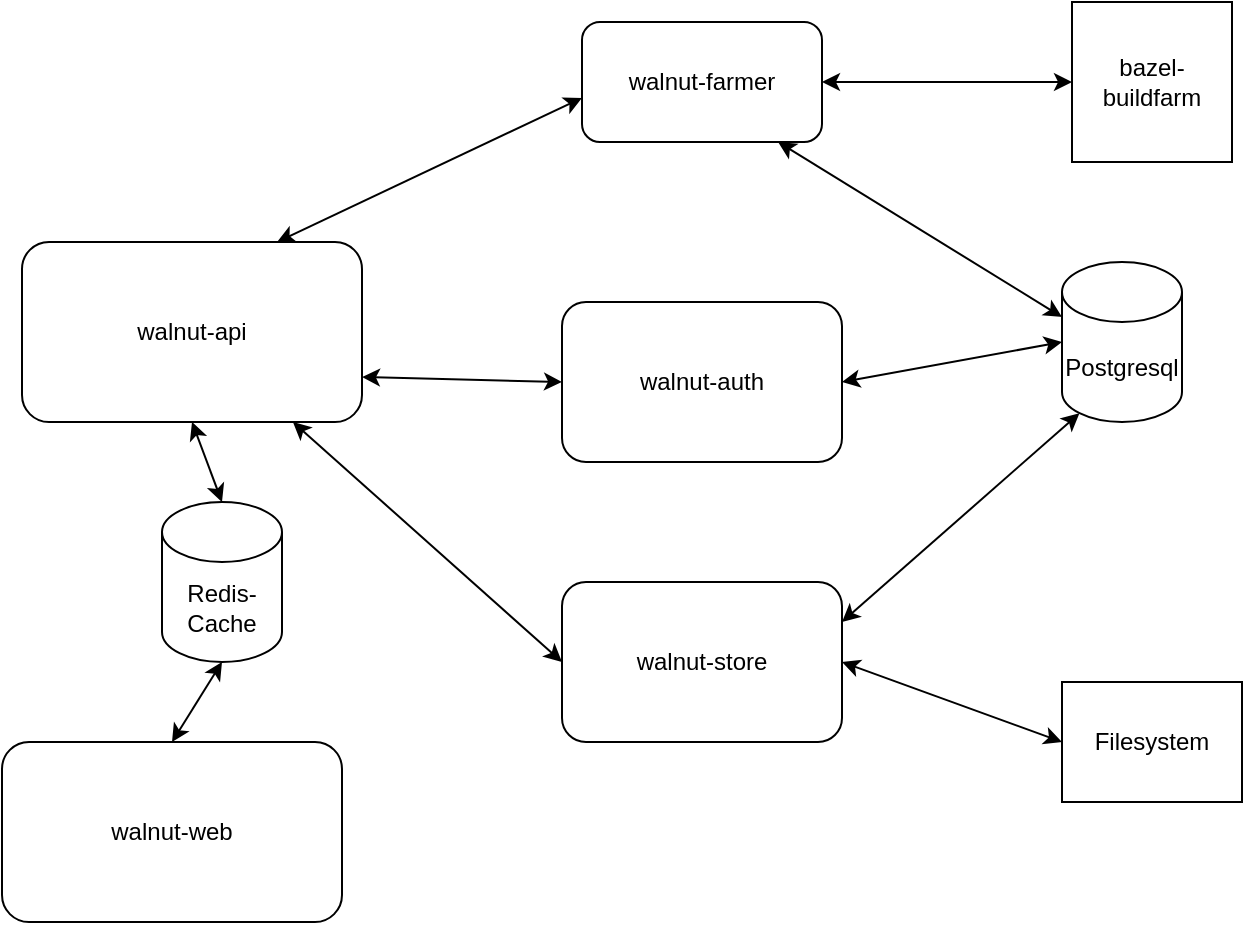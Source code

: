 <mxfile version="18.0.2" type="device"><diagram id="tHIEaHTdP3NbeUdDA88R" name="Page-1"><mxGraphModel dx="872" dy="508" grid="1" gridSize="10" guides="1" tooltips="1" connect="1" arrows="1" fold="1" page="1" pageScale="1" pageWidth="827" pageHeight="1169" math="0" shadow="0"><root><mxCell id="0"/><mxCell id="1" parent="0"/><mxCell id="Rf0LiS1TcCM8F19_IiI5-1" value="walnut-api" style="rounded=1;whiteSpace=wrap;html=1;" vertex="1" parent="1"><mxGeometry x="230" y="220" width="170" height="90" as="geometry"/></mxCell><mxCell id="Rf0LiS1TcCM8F19_IiI5-7" value="" style="endArrow=classic;startArrow=classic;html=1;rounded=0;exitX=0.5;exitY=1;exitDx=0;exitDy=0;entryX=0.5;entryY=0;entryDx=0;entryDy=0;entryPerimeter=0;" edge="1" parent="1" source="Rf0LiS1TcCM8F19_IiI5-1" target="Rf0LiS1TcCM8F19_IiI5-10"><mxGeometry width="50" height="50" relative="1" as="geometry"><mxPoint x="400" y="220" as="sourcePoint"/><mxPoint x="360" y="360" as="targetPoint"/></mxGeometry></mxCell><mxCell id="Rf0LiS1TcCM8F19_IiI5-8" value="" style="endArrow=classic;startArrow=classic;html=1;rounded=0;entryX=0.5;entryY=1;entryDx=0;entryDy=0;exitX=0.5;exitY=0;exitDx=0;exitDy=0;entryPerimeter=0;" edge="1" parent="1" source="Rf0LiS1TcCM8F19_IiI5-9" target="Rf0LiS1TcCM8F19_IiI5-10"><mxGeometry width="50" height="50" relative="1" as="geometry"><mxPoint x="300" y="520" as="sourcePoint"/><mxPoint x="360" y="420" as="targetPoint"/></mxGeometry></mxCell><mxCell id="Rf0LiS1TcCM8F19_IiI5-9" value="&lt;div&gt;walnut-web&lt;/div&gt;" style="rounded=1;whiteSpace=wrap;html=1;" vertex="1" parent="1"><mxGeometry x="220" y="470" width="170" height="90" as="geometry"/></mxCell><mxCell id="Rf0LiS1TcCM8F19_IiI5-10" value="Redis-Cache" style="shape=cylinder3;whiteSpace=wrap;html=1;boundedLbl=1;backgroundOutline=1;size=15;" vertex="1" parent="1"><mxGeometry x="300" y="350" width="60" height="80" as="geometry"/></mxCell><mxCell id="Rf0LiS1TcCM8F19_IiI5-11" value="walnut-auth" style="rounded=1;whiteSpace=wrap;html=1;" vertex="1" parent="1"><mxGeometry x="500" y="250" width="140" height="80" as="geometry"/></mxCell><mxCell id="Rf0LiS1TcCM8F19_IiI5-12" value="" style="endArrow=classic;startArrow=classic;html=1;rounded=0;entryX=0;entryY=0.5;entryDx=0;entryDy=0;exitX=1;exitY=0.75;exitDx=0;exitDy=0;" edge="1" parent="1" source="Rf0LiS1TcCM8F19_IiI5-1" target="Rf0LiS1TcCM8F19_IiI5-11"><mxGeometry width="50" height="50" relative="1" as="geometry"><mxPoint x="430" y="290" as="sourcePoint"/><mxPoint x="480" y="240" as="targetPoint"/></mxGeometry></mxCell><mxCell id="Rf0LiS1TcCM8F19_IiI5-13" value="" style="endArrow=classic;startArrow=classic;html=1;rounded=0;exitX=1;exitY=0.5;exitDx=0;exitDy=0;entryX=0;entryY=0.5;entryDx=0;entryDy=0;entryPerimeter=0;" edge="1" parent="1" source="Rf0LiS1TcCM8F19_IiI5-11" target="Rf0LiS1TcCM8F19_IiI5-14"><mxGeometry width="50" height="50" relative="1" as="geometry"><mxPoint x="710" y="220" as="sourcePoint"/><mxPoint x="760" y="170" as="targetPoint"/></mxGeometry></mxCell><mxCell id="Rf0LiS1TcCM8F19_IiI5-14" value="Postgresql" style="shape=cylinder3;whiteSpace=wrap;html=1;boundedLbl=1;backgroundOutline=1;size=15;" vertex="1" parent="1"><mxGeometry x="750" y="230" width="60" height="80" as="geometry"/></mxCell><mxCell id="Rf0LiS1TcCM8F19_IiI5-15" value="walnut-farmer" style="rounded=1;whiteSpace=wrap;html=1;" vertex="1" parent="1"><mxGeometry x="510" y="110" width="120" height="60" as="geometry"/></mxCell><mxCell id="Rf0LiS1TcCM8F19_IiI5-16" value="" style="endArrow=classic;startArrow=classic;html=1;rounded=0;entryX=0;entryY=0.633;entryDx=0;entryDy=0;exitX=0.75;exitY=0;exitDx=0;exitDy=0;entryPerimeter=0;" edge="1" parent="1" source="Rf0LiS1TcCM8F19_IiI5-1" target="Rf0LiS1TcCM8F19_IiI5-15"><mxGeometry width="50" height="50" relative="1" as="geometry"><mxPoint x="380" y="140" as="sourcePoint"/><mxPoint x="490" y="175" as="targetPoint"/></mxGeometry></mxCell><mxCell id="Rf0LiS1TcCM8F19_IiI5-17" value="bazel-buildfarm" style="whiteSpace=wrap;html=1;aspect=fixed;" vertex="1" parent="1"><mxGeometry x="755" y="100" width="80" height="80" as="geometry"/></mxCell><mxCell id="Rf0LiS1TcCM8F19_IiI5-18" value="" style="endArrow=classic;startArrow=classic;html=1;rounded=0;entryX=0;entryY=0.5;entryDx=0;entryDy=0;exitX=1;exitY=0.5;exitDx=0;exitDy=0;" edge="1" parent="1" source="Rf0LiS1TcCM8F19_IiI5-15" target="Rf0LiS1TcCM8F19_IiI5-17"><mxGeometry width="50" height="50" relative="1" as="geometry"><mxPoint x="640" y="220" as="sourcePoint"/><mxPoint x="690" y="170" as="targetPoint"/></mxGeometry></mxCell><mxCell id="Rf0LiS1TcCM8F19_IiI5-19" value="" style="endArrow=classic;startArrow=classic;html=1;rounded=0;entryX=0;entryY=0;entryDx=0;entryDy=27.5;entryPerimeter=0;exitX=0.817;exitY=1;exitDx=0;exitDy=0;exitPerimeter=0;" edge="1" parent="1" source="Rf0LiS1TcCM8F19_IiI5-15" target="Rf0LiS1TcCM8F19_IiI5-14"><mxGeometry width="50" height="50" relative="1" as="geometry"><mxPoint x="620" y="160" as="sourcePoint"/><mxPoint x="710" y="220" as="targetPoint"/></mxGeometry></mxCell><mxCell id="Rf0LiS1TcCM8F19_IiI5-20" value="walnut-store" style="rounded=1;whiteSpace=wrap;html=1;" vertex="1" parent="1"><mxGeometry x="500" y="390" width="140" height="80" as="geometry"/></mxCell><mxCell id="Rf0LiS1TcCM8F19_IiI5-21" value="" style="endArrow=classic;startArrow=classic;html=1;rounded=0;entryX=0;entryY=0.5;entryDx=0;entryDy=0;" edge="1" parent="1" source="Rf0LiS1TcCM8F19_IiI5-1" target="Rf0LiS1TcCM8F19_IiI5-20"><mxGeometry width="50" height="50" relative="1" as="geometry"><mxPoint x="410" y="330" as="sourcePoint"/><mxPoint x="510" y="332.5" as="targetPoint"/></mxGeometry></mxCell><mxCell id="Rf0LiS1TcCM8F19_IiI5-23" value="" style="endArrow=classic;startArrow=classic;html=1;rounded=0;exitX=1;exitY=0.5;exitDx=0;exitDy=0;entryX=0;entryY=0.5;entryDx=0;entryDy=0;" edge="1" parent="1" source="Rf0LiS1TcCM8F19_IiI5-20" target="Rf0LiS1TcCM8F19_IiI5-25"><mxGeometry width="50" height="50" relative="1" as="geometry"><mxPoint x="650" y="540" as="sourcePoint"/><mxPoint x="738.999" y="461.024" as="targetPoint"/></mxGeometry></mxCell><mxCell id="Rf0LiS1TcCM8F19_IiI5-24" value="" style="endArrow=classic;startArrow=classic;html=1;rounded=0;exitX=1;exitY=0.25;exitDx=0;exitDy=0;entryX=0.145;entryY=1;entryDx=0;entryDy=-4.35;entryPerimeter=0;" edge="1" parent="1" source="Rf0LiS1TcCM8F19_IiI5-20" target="Rf0LiS1TcCM8F19_IiI5-14"><mxGeometry width="50" height="50" relative="1" as="geometry"><mxPoint x="650" y="390" as="sourcePoint"/><mxPoint x="760" y="370" as="targetPoint"/></mxGeometry></mxCell><mxCell id="Rf0LiS1TcCM8F19_IiI5-25" value="Filesystem" style="rounded=0;whiteSpace=wrap;html=1;" vertex="1" parent="1"><mxGeometry x="750" y="440" width="90" height="60" as="geometry"/></mxCell></root></mxGraphModel></diagram></mxfile>